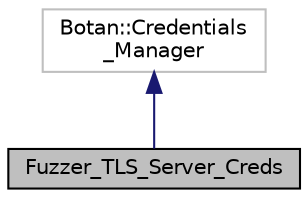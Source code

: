digraph "Fuzzer_TLS_Server_Creds"
{
  edge [fontname="Helvetica",fontsize="10",labelfontname="Helvetica",labelfontsize="10"];
  node [fontname="Helvetica",fontsize="10",shape=record];
  Node0 [label="Fuzzer_TLS_Server_Creds",height=0.2,width=0.4,color="black", fillcolor="grey75", style="filled", fontcolor="black"];
  Node1 -> Node0 [dir="back",color="midnightblue",fontsize="10",style="solid"];
  Node1 [label="Botan::Credentials\l_Manager",height=0.2,width=0.4,color="grey75", fillcolor="white", style="filled"];
}
